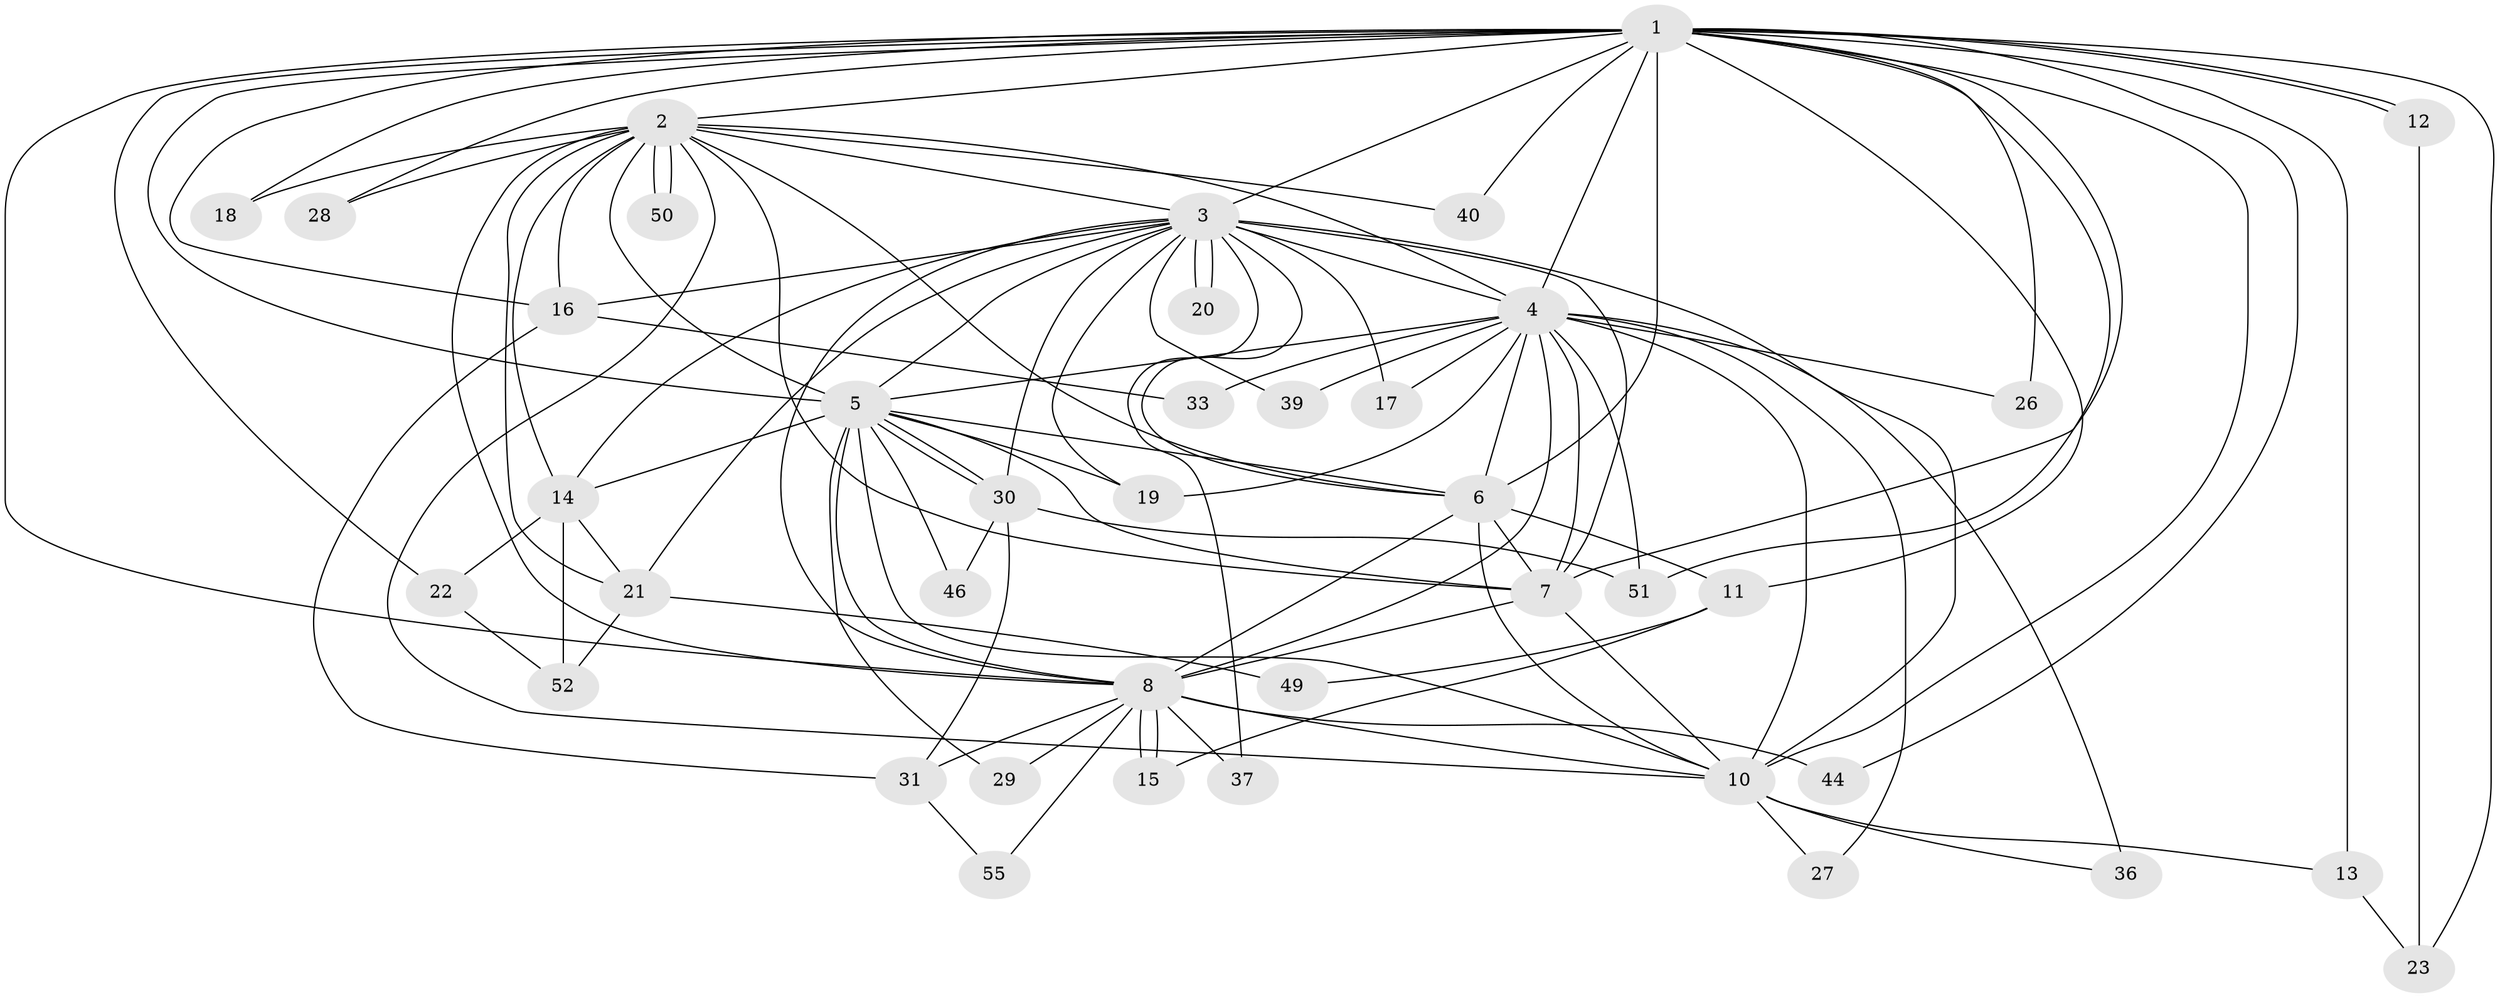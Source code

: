 // Generated by graph-tools (version 1.1) at 2025/23/03/03/25 07:23:35]
// undirected, 40 vertices, 108 edges
graph export_dot {
graph [start="1"]
  node [color=gray90,style=filled];
  1 [super="+35"];
  2 [super="+58"];
  3 [super="+54"];
  4 [super="+9"];
  5 [super="+45"];
  6 [super="+32"];
  7 [super="+48"];
  8 [super="+42"];
  10 [super="+34"];
  11 [super="+41"];
  12;
  13;
  14 [super="+43"];
  15;
  16 [super="+47"];
  17;
  18;
  19 [super="+56"];
  20;
  21 [super="+25"];
  22;
  23 [super="+24"];
  26;
  27;
  28;
  29;
  30 [super="+38"];
  31;
  33;
  36;
  37;
  39;
  40;
  44;
  46;
  49;
  50;
  51 [super="+53"];
  52 [super="+57"];
  55;
  1 -- 2;
  1 -- 3 [weight=2];
  1 -- 4 [weight=2];
  1 -- 5;
  1 -- 6 [weight=2];
  1 -- 7 [weight=2];
  1 -- 8;
  1 -- 10;
  1 -- 11;
  1 -- 12;
  1 -- 12;
  1 -- 13;
  1 -- 16;
  1 -- 18;
  1 -- 22;
  1 -- 23;
  1 -- 26;
  1 -- 28;
  1 -- 40;
  1 -- 44;
  1 -- 51;
  2 -- 3;
  2 -- 4 [weight=2];
  2 -- 5;
  2 -- 6 [weight=2];
  2 -- 7;
  2 -- 8;
  2 -- 10;
  2 -- 14;
  2 -- 16;
  2 -- 18;
  2 -- 21;
  2 -- 28;
  2 -- 40;
  2 -- 50 [weight=2];
  2 -- 50;
  3 -- 4 [weight=2];
  3 -- 5;
  3 -- 6;
  3 -- 7;
  3 -- 8;
  3 -- 10 [weight=2];
  3 -- 14;
  3 -- 17;
  3 -- 19;
  3 -- 20;
  3 -- 20;
  3 -- 21;
  3 -- 37;
  3 -- 39;
  3 -- 16;
  3 -- 30;
  4 -- 5 [weight=2];
  4 -- 6 [weight=2];
  4 -- 7 [weight=2];
  4 -- 8 [weight=2];
  4 -- 10 [weight=2];
  4 -- 17;
  4 -- 27;
  4 -- 33;
  4 -- 36;
  4 -- 39;
  4 -- 51;
  4 -- 26;
  4 -- 19;
  5 -- 6;
  5 -- 7;
  5 -- 8;
  5 -- 10;
  5 -- 19;
  5 -- 29;
  5 -- 30;
  5 -- 30;
  5 -- 46;
  5 -- 14;
  6 -- 7;
  6 -- 8;
  6 -- 10;
  6 -- 11;
  7 -- 8;
  7 -- 10;
  8 -- 10;
  8 -- 15;
  8 -- 15;
  8 -- 29;
  8 -- 37;
  8 -- 55;
  8 -- 44;
  8 -- 31;
  10 -- 13;
  10 -- 27;
  10 -- 36;
  11 -- 49;
  11 -- 15;
  12 -- 23;
  13 -- 23;
  14 -- 22;
  14 -- 52;
  14 -- 21;
  16 -- 31;
  16 -- 33;
  21 -- 49;
  21 -- 52;
  22 -- 52;
  30 -- 31;
  30 -- 46;
  30 -- 51;
  31 -- 55;
}
